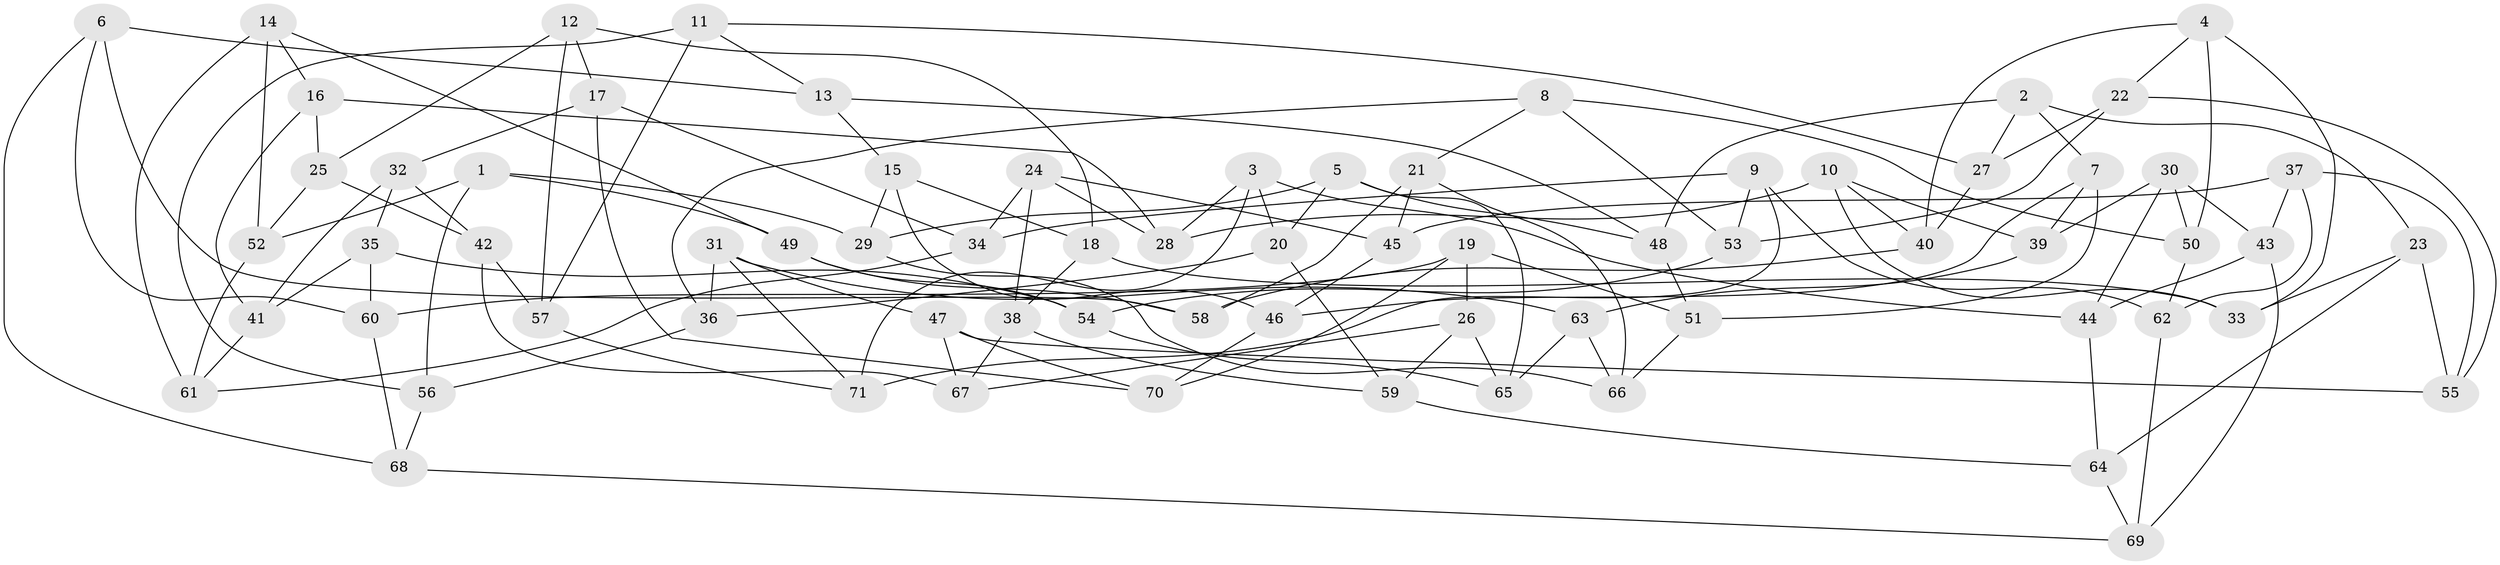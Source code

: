 // coarse degree distribution, {6: 0.5476190476190477, 5: 0.14285714285714285, 4: 0.2619047619047619, 3: 0.047619047619047616}
// Generated by graph-tools (version 1.1) at 2025/42/03/06/25 10:42:22]
// undirected, 71 vertices, 142 edges
graph export_dot {
graph [start="1"]
  node [color=gray90,style=filled];
  1;
  2;
  3;
  4;
  5;
  6;
  7;
  8;
  9;
  10;
  11;
  12;
  13;
  14;
  15;
  16;
  17;
  18;
  19;
  20;
  21;
  22;
  23;
  24;
  25;
  26;
  27;
  28;
  29;
  30;
  31;
  32;
  33;
  34;
  35;
  36;
  37;
  38;
  39;
  40;
  41;
  42;
  43;
  44;
  45;
  46;
  47;
  48;
  49;
  50;
  51;
  52;
  53;
  54;
  55;
  56;
  57;
  58;
  59;
  60;
  61;
  62;
  63;
  64;
  65;
  66;
  67;
  68;
  69;
  70;
  71;
  1 -- 56;
  1 -- 52;
  1 -- 29;
  1 -- 49;
  2 -- 23;
  2 -- 48;
  2 -- 7;
  2 -- 27;
  3 -- 28;
  3 -- 20;
  3 -- 71;
  3 -- 44;
  4 -- 33;
  4 -- 22;
  4 -- 50;
  4 -- 40;
  5 -- 29;
  5 -- 20;
  5 -- 65;
  5 -- 48;
  6 -- 60;
  6 -- 58;
  6 -- 68;
  6 -- 13;
  7 -- 39;
  7 -- 51;
  7 -- 46;
  8 -- 53;
  8 -- 21;
  8 -- 36;
  8 -- 50;
  9 -- 62;
  9 -- 34;
  9 -- 53;
  9 -- 71;
  10 -- 28;
  10 -- 40;
  10 -- 39;
  10 -- 33;
  11 -- 57;
  11 -- 56;
  11 -- 13;
  11 -- 27;
  12 -- 25;
  12 -- 18;
  12 -- 57;
  12 -- 17;
  13 -- 15;
  13 -- 48;
  14 -- 61;
  14 -- 52;
  14 -- 16;
  14 -- 49;
  15 -- 46;
  15 -- 29;
  15 -- 18;
  16 -- 41;
  16 -- 25;
  16 -- 28;
  17 -- 32;
  17 -- 34;
  17 -- 70;
  18 -- 38;
  18 -- 33;
  19 -- 51;
  19 -- 26;
  19 -- 70;
  19 -- 60;
  20 -- 59;
  20 -- 36;
  21 -- 58;
  21 -- 45;
  21 -- 66;
  22 -- 27;
  22 -- 55;
  22 -- 53;
  23 -- 64;
  23 -- 33;
  23 -- 55;
  24 -- 34;
  24 -- 45;
  24 -- 38;
  24 -- 28;
  25 -- 52;
  25 -- 42;
  26 -- 67;
  26 -- 59;
  26 -- 65;
  27 -- 40;
  29 -- 66;
  30 -- 43;
  30 -- 50;
  30 -- 44;
  30 -- 39;
  31 -- 47;
  31 -- 63;
  31 -- 36;
  31 -- 71;
  32 -- 35;
  32 -- 41;
  32 -- 42;
  34 -- 61;
  35 -- 60;
  35 -- 54;
  35 -- 41;
  36 -- 56;
  37 -- 62;
  37 -- 43;
  37 -- 45;
  37 -- 55;
  38 -- 67;
  38 -- 59;
  39 -- 63;
  40 -- 58;
  41 -- 61;
  42 -- 57;
  42 -- 67;
  43 -- 44;
  43 -- 69;
  44 -- 64;
  45 -- 46;
  46 -- 70;
  47 -- 70;
  47 -- 67;
  47 -- 55;
  48 -- 51;
  49 -- 58;
  49 -- 54;
  50 -- 62;
  51 -- 66;
  52 -- 61;
  53 -- 54;
  54 -- 65;
  56 -- 68;
  57 -- 71;
  59 -- 64;
  60 -- 68;
  62 -- 69;
  63 -- 65;
  63 -- 66;
  64 -- 69;
  68 -- 69;
}

